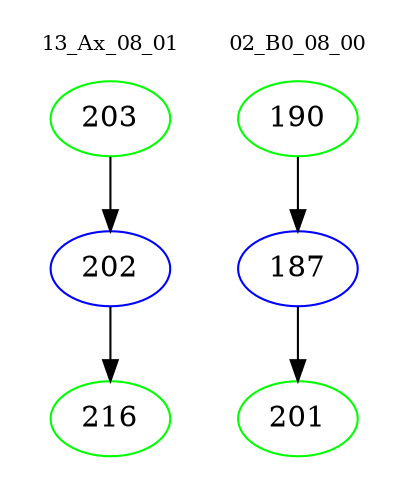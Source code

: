 digraph{
subgraph cluster_0 {
color = white
label = "13_Ax_08_01";
fontsize=10;
T0_203 [label="203", color="green"]
T0_203 -> T0_202 [color="black"]
T0_202 [label="202", color="blue"]
T0_202 -> T0_216 [color="black"]
T0_216 [label="216", color="green"]
}
subgraph cluster_1 {
color = white
label = "02_B0_08_00";
fontsize=10;
T1_190 [label="190", color="green"]
T1_190 -> T1_187 [color="black"]
T1_187 [label="187", color="blue"]
T1_187 -> T1_201 [color="black"]
T1_201 [label="201", color="green"]
}
}
